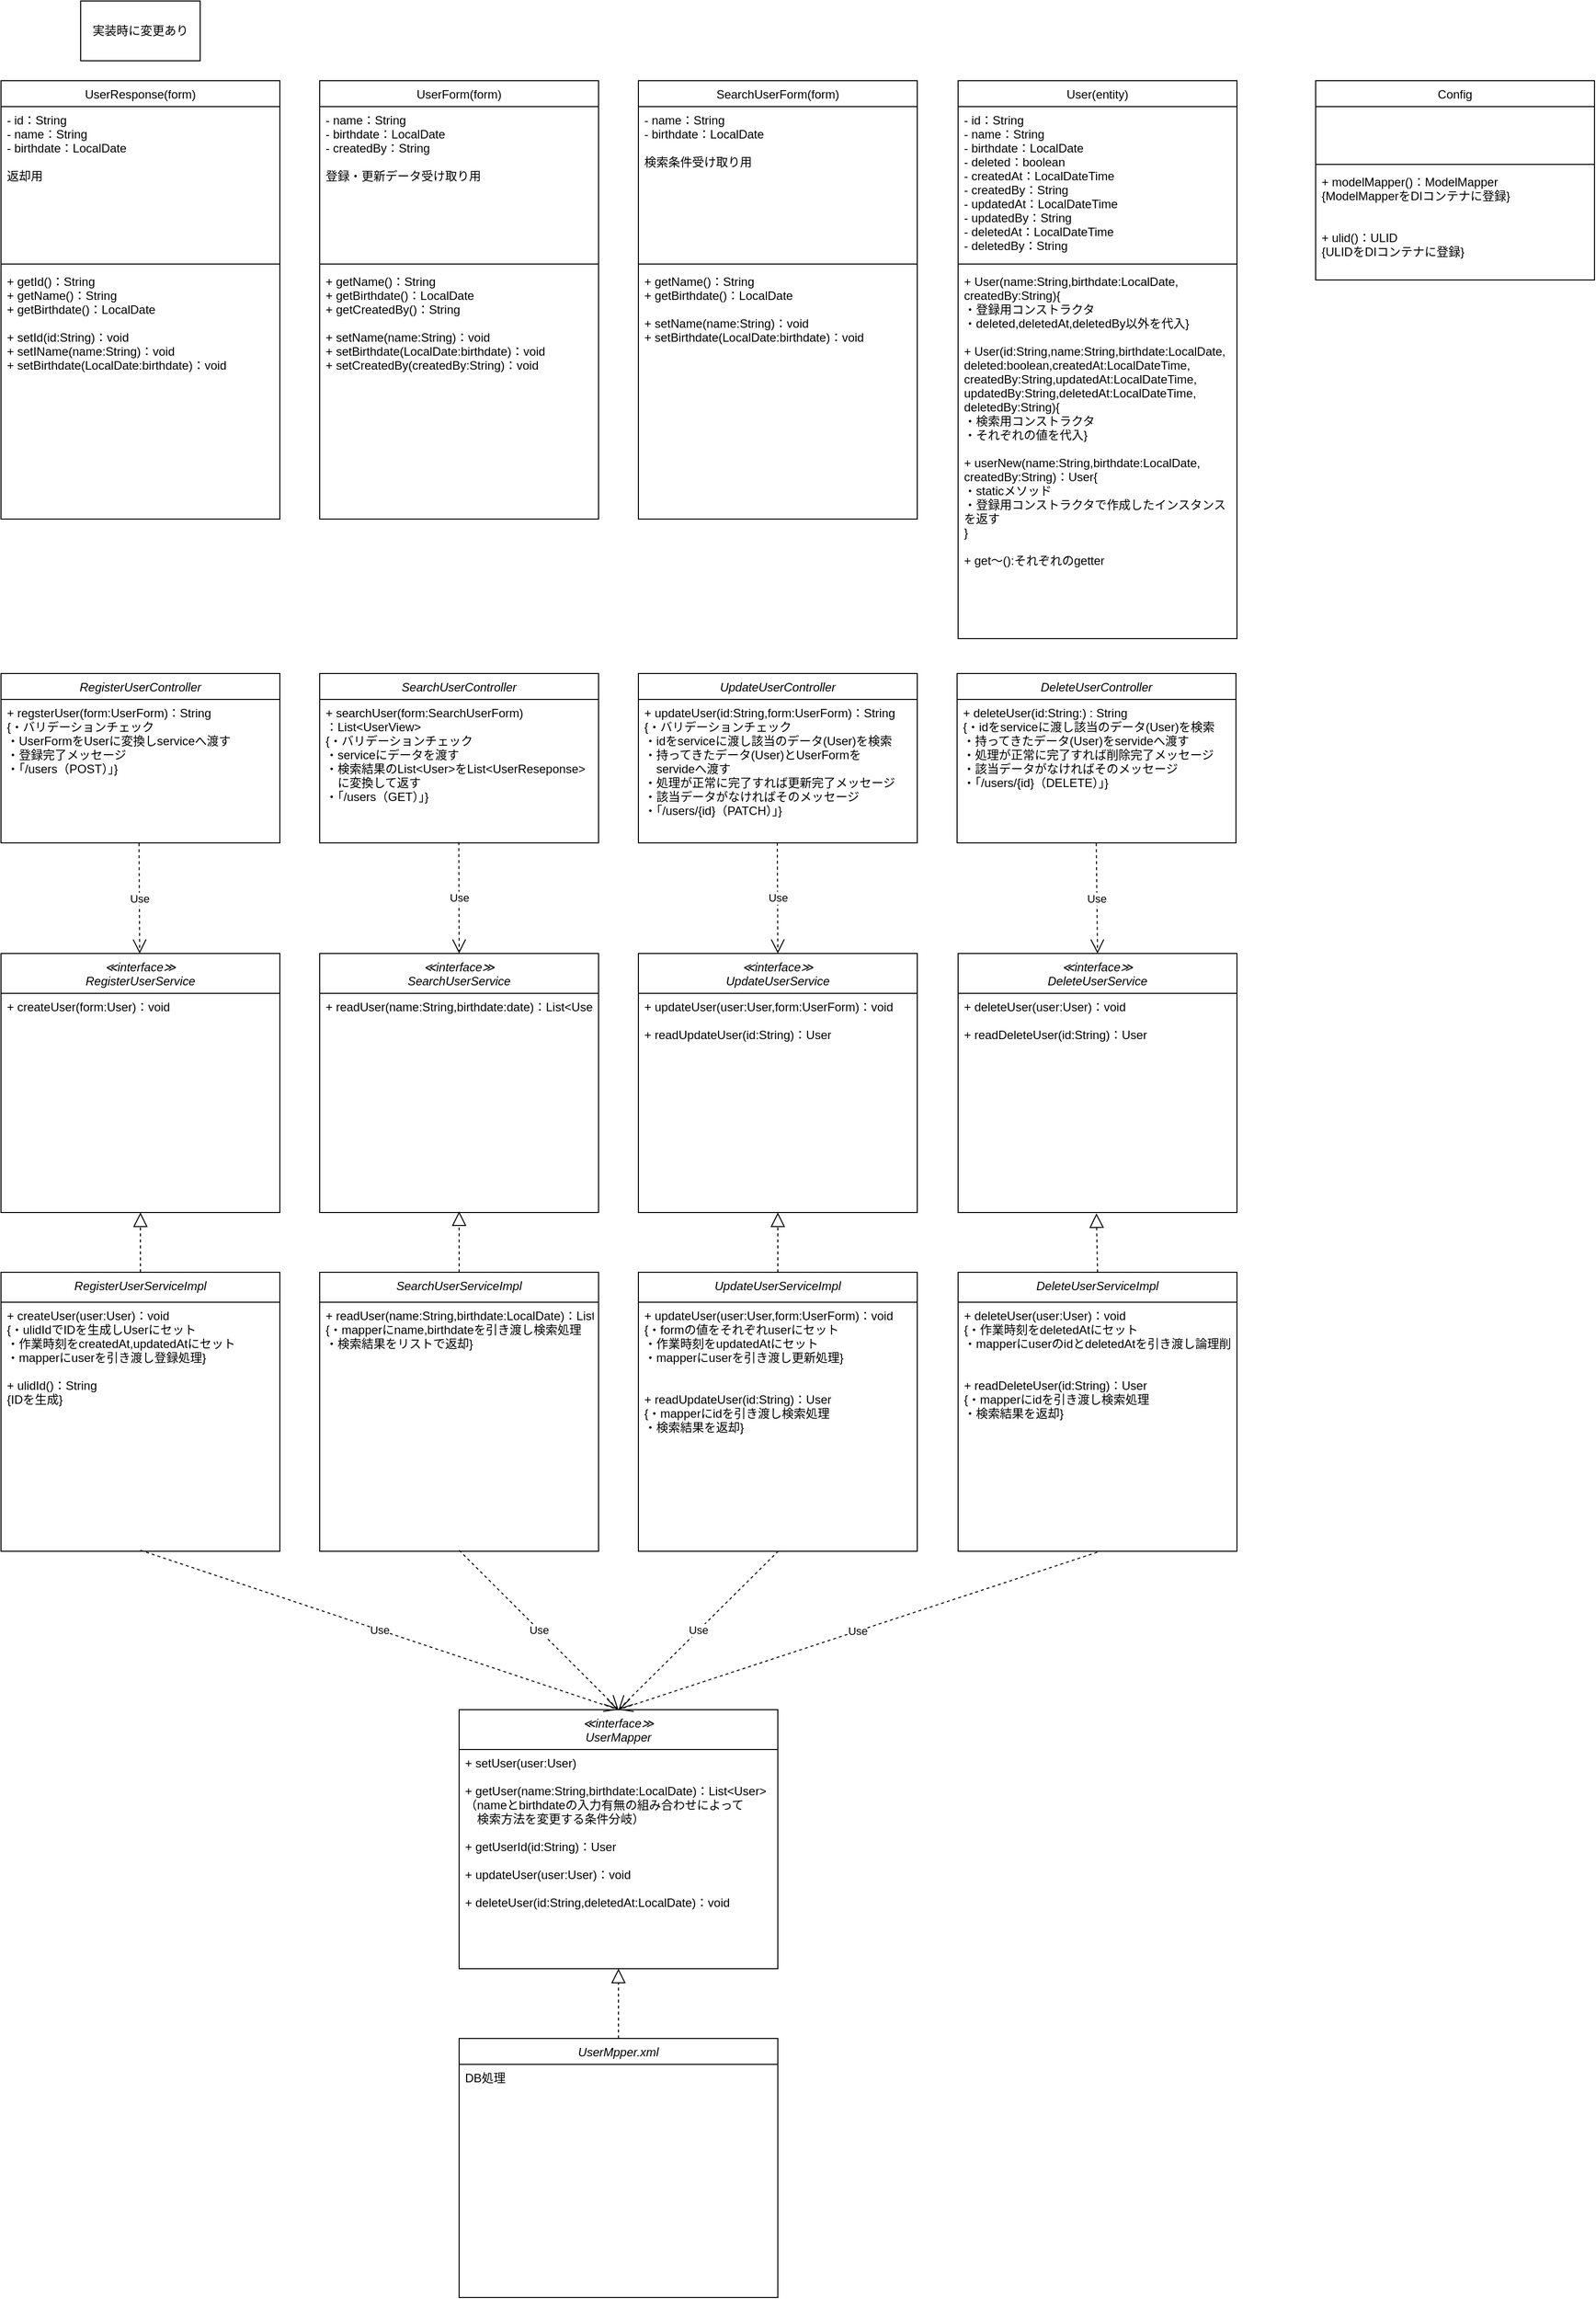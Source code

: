 <mxfile version="18.1.3" type="github">
  <diagram id="C5RBs43oDa-KdzZeNtuy" name="Page-1">
    <mxGraphModel dx="1221" dy="644" grid="1" gridSize="10" guides="1" tooltips="1" connect="1" arrows="1" fold="1" page="1" pageScale="1" pageWidth="827" pageHeight="1169" math="0" shadow="0">
      <root>
        <mxCell id="WIyWlLk6GJQsqaUBKTNV-0" />
        <mxCell id="WIyWlLk6GJQsqaUBKTNV-1" parent="WIyWlLk6GJQsqaUBKTNV-0" />
        <mxCell id="2Q6zyHyjx5GXIw4nZjvg-0" value="UserForm(form)" style="swimlane;fontStyle=0;align=center;verticalAlign=top;childLayout=stackLayout;horizontal=1;startSize=26;horizontalStack=0;resizeParent=1;resizeLast=0;collapsible=1;marginBottom=0;rounded=0;shadow=0;strokeWidth=1;" parent="WIyWlLk6GJQsqaUBKTNV-1" vertex="1">
          <mxGeometry x="320" y="80" width="280" height="440" as="geometry">
            <mxRectangle x="550" y="140" width="160" height="26" as="alternateBounds" />
          </mxGeometry>
        </mxCell>
        <mxCell id="2Q6zyHyjx5GXIw4nZjvg-1" value="- name：String&#xa;- birthdate：LocalDate&#xa;- createdBy：String&#xa;&#xa;登録・更新データ受け取り用" style="text;align=left;verticalAlign=top;spacingLeft=4;spacingRight=4;overflow=hidden;rotatable=0;points=[[0,0.5],[1,0.5]];portConstraint=eastwest;" parent="2Q6zyHyjx5GXIw4nZjvg-0" vertex="1">
          <mxGeometry y="26" width="280" height="154" as="geometry" />
        </mxCell>
        <mxCell id="2Q6zyHyjx5GXIw4nZjvg-2" value="" style="line;html=1;strokeWidth=1;align=left;verticalAlign=middle;spacingTop=-1;spacingLeft=3;spacingRight=3;rotatable=0;labelPosition=right;points=[];portConstraint=eastwest;" parent="2Q6zyHyjx5GXIw4nZjvg-0" vertex="1">
          <mxGeometry y="180" width="280" height="8" as="geometry" />
        </mxCell>
        <mxCell id="2Q6zyHyjx5GXIw4nZjvg-3" value="+ getName()：String&#xa;+ getBirthdate()：LocalDate&#xa;+ getCreatedBy()：String&#xa;&#xa;+ setName(name:String)：void&#xa;+ setBirthdate(LocalDate:birthdate)：void&#xa;+ setCreatedBy(createdBy:String)：void" style="text;align=left;verticalAlign=top;spacingLeft=4;spacingRight=4;overflow=hidden;rotatable=0;points=[[0,0.5],[1,0.5]];portConstraint=eastwest;" parent="2Q6zyHyjx5GXIw4nZjvg-0" vertex="1">
          <mxGeometry y="188" width="280" height="252" as="geometry" />
        </mxCell>
        <mxCell id="2Q6zyHyjx5GXIw4nZjvg-4" value="RegisterUserController" style="swimlane;fontStyle=2;align=center;verticalAlign=top;childLayout=stackLayout;horizontal=1;startSize=26;horizontalStack=0;resizeParent=1;resizeLast=0;collapsible=1;marginBottom=0;rounded=0;shadow=0;strokeWidth=1;" parent="WIyWlLk6GJQsqaUBKTNV-1" vertex="1">
          <mxGeometry y="675" width="280" height="170" as="geometry">
            <mxRectangle x="230" y="140" width="160" height="26" as="alternateBounds" />
          </mxGeometry>
        </mxCell>
        <mxCell id="2Q6zyHyjx5GXIw4nZjvg-5" value="+ regsterUser(form:UserForm)：String&#xa;{・バリデーションチェック&#xa;・UserFormをUserに変換しserviceへ渡す&#xa;・登録完了メッセージ&#xa;・「/users（POST）」}" style="text;align=left;verticalAlign=top;spacingLeft=4;spacingRight=4;overflow=hidden;rotatable=0;points=[[0,0.5],[1,0.5]];portConstraint=eastwest;" parent="2Q6zyHyjx5GXIw4nZjvg-4" vertex="1">
          <mxGeometry y="26" width="280" height="144" as="geometry" />
        </mxCell>
        <mxCell id="2Q6zyHyjx5GXIw4nZjvg-6" value="実装時に変更あり" style="whiteSpace=wrap;html=1;" parent="WIyWlLk6GJQsqaUBKTNV-1" vertex="1">
          <mxGeometry x="80" width="120" height="60" as="geometry" />
        </mxCell>
        <mxCell id="2Q6zyHyjx5GXIw4nZjvg-7" value="User(entity)" style="swimlane;fontStyle=0;align=center;verticalAlign=top;childLayout=stackLayout;horizontal=1;startSize=26;horizontalStack=0;resizeParent=1;resizeLast=0;collapsible=1;marginBottom=0;rounded=0;shadow=0;strokeWidth=1;" parent="WIyWlLk6GJQsqaUBKTNV-1" vertex="1">
          <mxGeometry x="961" y="80" width="280" height="560" as="geometry">
            <mxRectangle x="550" y="140" width="160" height="26" as="alternateBounds" />
          </mxGeometry>
        </mxCell>
        <mxCell id="2Q6zyHyjx5GXIw4nZjvg-8" value="- id：String&#xa;- name：String&#xa;- birthdate：LocalDate&#xa;- deleted：boolean&#xa;- createdAt：LocalDateTime&#xa;- createdBy：String&#xa;- updatedAt：LocalDateTime&#xa;- updatedBy：String&#xa;- deletedAt：LocalDateTime&#xa;- deletedBy：String" style="text;align=left;verticalAlign=top;spacingLeft=4;spacingRight=4;overflow=hidden;rotatable=0;points=[[0,0.5],[1,0.5]];portConstraint=eastwest;" parent="2Q6zyHyjx5GXIw4nZjvg-7" vertex="1">
          <mxGeometry y="26" width="280" height="154" as="geometry" />
        </mxCell>
        <mxCell id="2Q6zyHyjx5GXIw4nZjvg-9" value="" style="line;html=1;strokeWidth=1;align=left;verticalAlign=middle;spacingTop=-1;spacingLeft=3;spacingRight=3;rotatable=0;labelPosition=right;points=[];portConstraint=eastwest;" parent="2Q6zyHyjx5GXIw4nZjvg-7" vertex="1">
          <mxGeometry y="180" width="280" height="8" as="geometry" />
        </mxCell>
        <mxCell id="2Q6zyHyjx5GXIw4nZjvg-10" value="+ User(name:String,birthdate:LocalDate,&#xa;createdBy:String){&#xa;・登録用コンストラクタ&#xa;・deleted,deletedAt,deletedBy以外を代入}&#xa;&#xa;+ User(id:String,name:String,birthdate:LocalDate,&#xa;deleted:boolean,createdAt:LocalDateTime,&#xa;createdBy:String,updatedAt:LocalDateTime,&#xa;updatedBy:String,deletedAt:LocalDateTime,&#xa;deletedBy:String){&#xa;・検索用コンストラクタ&#xa;・それぞれの値を代入}&#xa;&#xa;+ userNew(name:String,birthdate:LocalDate,&#xa;createdBy:String)：User{&#xa;・staticメソッド&#xa;・登録用コンストラクタで作成したインスタンス&#xa;を返す&#xa;}&#xa;&#xa;+ get～():それぞれのgetter" style="text;align=left;verticalAlign=top;spacingLeft=4;spacingRight=4;overflow=hidden;rotatable=0;points=[[0,0.5],[1,0.5]];portConstraint=eastwest;fontStyle=0" parent="2Q6zyHyjx5GXIw4nZjvg-7" vertex="1">
          <mxGeometry y="188" width="280" height="362" as="geometry" />
        </mxCell>
        <mxCell id="2Q6zyHyjx5GXIw4nZjvg-11" value="UpdateUserController" style="swimlane;fontStyle=2;align=center;verticalAlign=top;childLayout=stackLayout;horizontal=1;startSize=26;horizontalStack=0;resizeParent=1;resizeLast=0;collapsible=1;marginBottom=0;rounded=0;shadow=0;strokeWidth=1;" parent="WIyWlLk6GJQsqaUBKTNV-1" vertex="1">
          <mxGeometry x="640" y="675" width="280" height="170" as="geometry">
            <mxRectangle x="230" y="140" width="160" height="26" as="alternateBounds" />
          </mxGeometry>
        </mxCell>
        <mxCell id="2Q6zyHyjx5GXIw4nZjvg-12" value="+ updateUser(id:String,form:UserForm)：String&#xa;{・バリデーションチェック&#xa;・idをserviceに渡し該当のデータ(User)を検索&#xa;・持ってきたデータ(User)とUserFormを&#xa;　servideへ渡す&#xa;・処理が正常に完了すれば更新完了メッセージ&#xa;・該当データがなければそのメッセージ&#xa;・「/users/{id}（PATCH）」}&#xa;" style="text;align=left;verticalAlign=top;spacingLeft=4;spacingRight=4;overflow=hidden;rotatable=0;points=[[0,0.5],[1,0.5]];portConstraint=eastwest;" parent="2Q6zyHyjx5GXIw4nZjvg-11" vertex="1">
          <mxGeometry y="26" width="280" height="144" as="geometry" />
        </mxCell>
        <mxCell id="2Q6zyHyjx5GXIw4nZjvg-13" value="≪interface≫&#xa;RegisterUserService" style="swimlane;fontStyle=2;align=center;verticalAlign=top;childLayout=stackLayout;horizontal=1;startSize=40;horizontalStack=0;resizeParent=1;resizeLast=0;collapsible=1;marginBottom=0;rounded=0;shadow=0;strokeWidth=1;" parent="WIyWlLk6GJQsqaUBKTNV-1" vertex="1">
          <mxGeometry y="956" width="280" height="260" as="geometry">
            <mxRectangle x="230" y="140" width="160" height="26" as="alternateBounds" />
          </mxGeometry>
        </mxCell>
        <mxCell id="2Q6zyHyjx5GXIw4nZjvg-14" value="+ createUser(form:User)：void&#xa;&#xa;" style="text;align=left;verticalAlign=top;spacingLeft=4;spacingRight=4;overflow=hidden;rotatable=0;points=[[0,0.5],[1,0.5]];portConstraint=eastwest;" parent="2Q6zyHyjx5GXIw4nZjvg-13" vertex="1">
          <mxGeometry y="40" width="280" height="220" as="geometry" />
        </mxCell>
        <mxCell id="2Q6zyHyjx5GXIw4nZjvg-15" value="Use" style="endArrow=open;endSize=12;dashed=1;html=1;rounded=0;exitX=0.495;exitY=1.003;exitDx=0;exitDy=0;exitPerimeter=0;" parent="WIyWlLk6GJQsqaUBKTNV-1" source="2Q6zyHyjx5GXIw4nZjvg-5" target="2Q6zyHyjx5GXIw4nZjvg-13" edge="1">
          <mxGeometry width="160" relative="1" as="geometry">
            <mxPoint x="260" y="817" as="sourcePoint" />
            <mxPoint x="144" y="965" as="targetPoint" />
          </mxGeometry>
        </mxCell>
        <mxCell id="2Q6zyHyjx5GXIw4nZjvg-16" value="Use" style="endArrow=open;endSize=12;dashed=1;html=1;rounded=0;exitX=0.498;exitY=0.999;exitDx=0;exitDy=0;exitPerimeter=0;entryX=0.5;entryY=0;entryDx=0;entryDy=0;" parent="WIyWlLk6GJQsqaUBKTNV-1" source="2Q6zyHyjx5GXIw4nZjvg-12" target="KJj9Us8JGRB6TX172S0L-4" edge="1">
          <mxGeometry width="160" relative="1" as="geometry">
            <mxPoint x="499" y="819" as="sourcePoint" />
            <mxPoint x="779" y="995" as="targetPoint" />
          </mxGeometry>
        </mxCell>
        <mxCell id="2Q6zyHyjx5GXIw4nZjvg-17" value="RegisterUserServiceImpl" style="swimlane;fontStyle=2;align=center;verticalAlign=top;childLayout=stackLayout;horizontal=1;startSize=30;horizontalStack=0;resizeParent=1;resizeLast=0;collapsible=1;marginBottom=0;rounded=0;shadow=0;strokeWidth=1;" parent="WIyWlLk6GJQsqaUBKTNV-1" vertex="1">
          <mxGeometry y="1276" width="280" height="280" as="geometry">
            <mxRectangle x="230" y="140" width="160" height="26" as="alternateBounds" />
          </mxGeometry>
        </mxCell>
        <mxCell id="2Q6zyHyjx5GXIw4nZjvg-18" value="+ createUser(user:User)：void&#xa;{・ulidIdでIDを生成しUserにセット&#xa;・作業時刻をcreatedAt,updatedAtにセット&#xa;・mapperにuserを引き渡し登録処理}&#xa;&#xa;+ ulidId()：String&#xa;{IDを生成}&#xa;" style="text;align=left;verticalAlign=top;spacingLeft=4;spacingRight=4;overflow=hidden;rotatable=0;points=[[0,0.5],[1,0.5]];portConstraint=eastwest;" parent="2Q6zyHyjx5GXIw4nZjvg-17" vertex="1">
          <mxGeometry y="30" width="280" height="250" as="geometry" />
        </mxCell>
        <mxCell id="2Q6zyHyjx5GXIw4nZjvg-19" value="" style="endArrow=block;dashed=1;endFill=0;endSize=12;html=1;rounded=0;exitX=0.5;exitY=0;exitDx=0;exitDy=0;entryX=0.5;entryY=1;entryDx=0;entryDy=0;" parent="WIyWlLk6GJQsqaUBKTNV-1" source="2Q6zyHyjx5GXIw4nZjvg-17" target="2Q6zyHyjx5GXIw4nZjvg-13" edge="1">
          <mxGeometry width="160" relative="1" as="geometry">
            <mxPoint x="390" y="1096" as="sourcePoint" />
            <mxPoint x="550" y="1096" as="targetPoint" />
          </mxGeometry>
        </mxCell>
        <mxCell id="2Q6zyHyjx5GXIw4nZjvg-20" value="≪interface≫&#xa;UserMapper" style="swimlane;fontStyle=2;align=center;verticalAlign=top;childLayout=stackLayout;horizontal=1;startSize=40;horizontalStack=0;resizeParent=1;resizeLast=0;collapsible=1;marginBottom=0;rounded=0;shadow=0;strokeWidth=1;" parent="WIyWlLk6GJQsqaUBKTNV-1" vertex="1">
          <mxGeometry x="460" y="1715" width="320" height="260" as="geometry">
            <mxRectangle x="230" y="140" width="160" height="26" as="alternateBounds" />
          </mxGeometry>
        </mxCell>
        <mxCell id="2Q6zyHyjx5GXIw4nZjvg-21" value="+ setUser(user:User)&#xa;&#xa;+ getUser(name:String,birthdate:LocalDate)：List&lt;User&gt;&#xa;（nameとbirthdateの入力有無の組み合わせによって&#xa;　検索方法を変更する条件分岐）&#xa;&#xa;+ getUserId(id:String)：User&#xa;&#xa;+ updateUser(user:User)：void&#xa;&#xa;+ deleteUser(id:String,deletedAt:LocalDate)：void&#xa;" style="text;align=left;verticalAlign=top;spacingLeft=4;spacingRight=4;overflow=hidden;rotatable=0;points=[[0,0.5],[1,0.5]];portConstraint=eastwest;" parent="2Q6zyHyjx5GXIw4nZjvg-20" vertex="1">
          <mxGeometry y="40" width="320" height="220" as="geometry" />
        </mxCell>
        <mxCell id="2Q6zyHyjx5GXIw4nZjvg-22" value="Use" style="endArrow=open;endSize=12;dashed=1;html=1;rounded=0;entryX=0.5;entryY=0;entryDx=0;entryDy=0;exitX=0.5;exitY=0.996;exitDx=0;exitDy=0;exitPerimeter=0;" parent="WIyWlLk6GJQsqaUBKTNV-1" source="2Q6zyHyjx5GXIw4nZjvg-18" target="2Q6zyHyjx5GXIw4nZjvg-20" edge="1">
          <mxGeometry width="160" relative="1" as="geometry">
            <mxPoint x="380" y="2275" as="sourcePoint" />
            <mxPoint x="730" y="1585" as="targetPoint" />
            <Array as="points" />
          </mxGeometry>
        </mxCell>
        <mxCell id="2Q6zyHyjx5GXIw4nZjvg-23" value="UserMpper.xml" style="swimlane;fontStyle=2;align=center;verticalAlign=top;childLayout=stackLayout;horizontal=1;startSize=26;horizontalStack=0;resizeParent=1;resizeLast=0;collapsible=1;marginBottom=0;rounded=0;shadow=0;strokeWidth=1;" parent="WIyWlLk6GJQsqaUBKTNV-1" vertex="1">
          <mxGeometry x="460" y="2045" width="320" height="260" as="geometry">
            <mxRectangle x="230" y="140" width="160" height="26" as="alternateBounds" />
          </mxGeometry>
        </mxCell>
        <mxCell id="2Q6zyHyjx5GXIw4nZjvg-24" value="DB処理" style="text;align=left;verticalAlign=top;spacingLeft=4;spacingRight=4;overflow=hidden;rotatable=0;points=[[0,0.5],[1,0.5]];portConstraint=eastwest;" parent="2Q6zyHyjx5GXIw4nZjvg-23" vertex="1">
          <mxGeometry y="26" width="320" height="134" as="geometry" />
        </mxCell>
        <mxCell id="2Q6zyHyjx5GXIw4nZjvg-25" value="" style="endArrow=block;dashed=1;endFill=0;endSize=12;html=1;rounded=0;entryX=0.5;entryY=1;entryDx=0;entryDy=0;exitX=0.5;exitY=0;exitDx=0;exitDy=0;" parent="WIyWlLk6GJQsqaUBKTNV-1" source="2Q6zyHyjx5GXIw4nZjvg-23" target="2Q6zyHyjx5GXIw4nZjvg-20" edge="1">
          <mxGeometry width="160" relative="1" as="geometry">
            <mxPoint x="-590" y="2095" as="sourcePoint" />
            <mxPoint x="-430" y="2095" as="targetPoint" />
          </mxGeometry>
        </mxCell>
        <mxCell id="2Q6zyHyjx5GXIw4nZjvg-26" value="SearchUserController" style="swimlane;fontStyle=2;align=center;verticalAlign=top;childLayout=stackLayout;horizontal=1;startSize=26;horizontalStack=0;resizeParent=1;resizeLast=0;collapsible=1;marginBottom=0;rounded=0;shadow=0;strokeWidth=1;" parent="WIyWlLk6GJQsqaUBKTNV-1" vertex="1">
          <mxGeometry x="320" y="675" width="280" height="170" as="geometry">
            <mxRectangle x="230" y="140" width="160" height="26" as="alternateBounds" />
          </mxGeometry>
        </mxCell>
        <mxCell id="2Q6zyHyjx5GXIw4nZjvg-27" value="+ searchUser(form:SearchUserForm)&#xa;：List&lt;UserView&gt;&#xa;{・バリデーションチェック&#xa;・serviceにデータを渡す&#xa;・検索結果のList&lt;User&gt;をList&lt;UserReseponse&gt;&#xa;　に変換して返す&#xa;・「/users（GET）」}&#xa;&#xa;" style="text;align=left;verticalAlign=top;spacingLeft=4;spacingRight=4;overflow=hidden;rotatable=0;points=[[0,0.5],[1,0.5]];portConstraint=eastwest;" parent="2Q6zyHyjx5GXIw4nZjvg-26" vertex="1">
          <mxGeometry y="26" width="280" height="144" as="geometry" />
        </mxCell>
        <mxCell id="2Q6zyHyjx5GXIw4nZjvg-28" value="Use" style="endArrow=open;endSize=12;dashed=1;html=1;rounded=0;exitX=0.499;exitY=0.995;exitDx=0;exitDy=0;exitPerimeter=0;entryX=0.5;entryY=0;entryDx=0;entryDy=0;" parent="WIyWlLk6GJQsqaUBKTNV-1" source="2Q6zyHyjx5GXIw4nZjvg-27" target="KJj9Us8JGRB6TX172S0L-0" edge="1">
          <mxGeometry width="160" relative="1" as="geometry">
            <mxPoint x="360" y="855" as="sourcePoint" />
            <mxPoint x="463" y="955" as="targetPoint" />
          </mxGeometry>
        </mxCell>
        <mxCell id="2Q6zyHyjx5GXIw4nZjvg-29" value="UserResponse(form)" style="swimlane;fontStyle=0;align=center;verticalAlign=top;childLayout=stackLayout;horizontal=1;startSize=26;horizontalStack=0;resizeParent=1;resizeLast=0;collapsible=1;marginBottom=0;rounded=0;shadow=0;strokeWidth=1;" parent="WIyWlLk6GJQsqaUBKTNV-1" vertex="1">
          <mxGeometry y="80" width="280" height="440" as="geometry">
            <mxRectangle x="550" y="140" width="160" height="26" as="alternateBounds" />
          </mxGeometry>
        </mxCell>
        <mxCell id="2Q6zyHyjx5GXIw4nZjvg-30" value="- id：String&#xa;- name：String&#xa;- birthdate：LocalDate&#xa;&#xa;返却用" style="text;align=left;verticalAlign=top;spacingLeft=4;spacingRight=4;overflow=hidden;rotatable=0;points=[[0,0.5],[1,0.5]];portConstraint=eastwest;" parent="2Q6zyHyjx5GXIw4nZjvg-29" vertex="1">
          <mxGeometry y="26" width="280" height="154" as="geometry" />
        </mxCell>
        <mxCell id="2Q6zyHyjx5GXIw4nZjvg-31" value="" style="line;html=1;strokeWidth=1;align=left;verticalAlign=middle;spacingTop=-1;spacingLeft=3;spacingRight=3;rotatable=0;labelPosition=right;points=[];portConstraint=eastwest;" parent="2Q6zyHyjx5GXIw4nZjvg-29" vertex="1">
          <mxGeometry y="180" width="280" height="8" as="geometry" />
        </mxCell>
        <mxCell id="2Q6zyHyjx5GXIw4nZjvg-32" value="+ getId()：String&#xa;+ getName()：String&#xa;+ getBirthdate()：LocalDate&#xa;&#xa;+ setId(id:String)：void&#xa;+ setIName(name:String)：void&#xa;+ setBirthdate(LocalDate:birthdate)：void" style="text;align=left;verticalAlign=top;spacingLeft=4;spacingRight=4;overflow=hidden;rotatable=0;points=[[0,0.5],[1,0.5]];portConstraint=eastwest;" parent="2Q6zyHyjx5GXIw4nZjvg-29" vertex="1">
          <mxGeometry y="188" width="280" height="252" as="geometry" />
        </mxCell>
        <mxCell id="2Q6zyHyjx5GXIw4nZjvg-33" value="SearchUserForm(form)" style="swimlane;fontStyle=0;align=center;verticalAlign=top;childLayout=stackLayout;horizontal=1;startSize=26;horizontalStack=0;resizeParent=1;resizeLast=0;collapsible=1;marginBottom=0;rounded=0;shadow=0;strokeWidth=1;" parent="WIyWlLk6GJQsqaUBKTNV-1" vertex="1">
          <mxGeometry x="640" y="80" width="280" height="440" as="geometry">
            <mxRectangle x="550" y="140" width="160" height="26" as="alternateBounds" />
          </mxGeometry>
        </mxCell>
        <mxCell id="2Q6zyHyjx5GXIw4nZjvg-34" value="- name：String&#xa;- birthdate：LocalDate&#xa;&#xa;検索条件受け取り用" style="text;align=left;verticalAlign=top;spacingLeft=4;spacingRight=4;overflow=hidden;rotatable=0;points=[[0,0.5],[1,0.5]];portConstraint=eastwest;" parent="2Q6zyHyjx5GXIw4nZjvg-33" vertex="1">
          <mxGeometry y="26" width="280" height="154" as="geometry" />
        </mxCell>
        <mxCell id="2Q6zyHyjx5GXIw4nZjvg-35" value="" style="line;html=1;strokeWidth=1;align=left;verticalAlign=middle;spacingTop=-1;spacingLeft=3;spacingRight=3;rotatable=0;labelPosition=right;points=[];portConstraint=eastwest;" parent="2Q6zyHyjx5GXIw4nZjvg-33" vertex="1">
          <mxGeometry y="180" width="280" height="8" as="geometry" />
        </mxCell>
        <mxCell id="2Q6zyHyjx5GXIw4nZjvg-36" value="+ getName()：String&#xa;+ getBirthdate()：LocalDate&#xa;&#xa;+ setName(name:String)：void&#xa;+ setBirthdate(LocalDate:birthdate)：void" style="text;align=left;verticalAlign=top;spacingLeft=4;spacingRight=4;overflow=hidden;rotatable=0;points=[[0,0.5],[1,0.5]];portConstraint=eastwest;" parent="2Q6zyHyjx5GXIw4nZjvg-33" vertex="1">
          <mxGeometry y="188" width="280" height="252" as="geometry" />
        </mxCell>
        <mxCell id="2Q6zyHyjx5GXIw4nZjvg-37" value="DeleteUserController" style="swimlane;fontStyle=2;align=center;verticalAlign=top;childLayout=stackLayout;horizontal=1;startSize=26;horizontalStack=0;resizeParent=1;resizeLast=0;collapsible=1;marginBottom=0;rounded=0;shadow=0;strokeWidth=1;" parent="WIyWlLk6GJQsqaUBKTNV-1" vertex="1">
          <mxGeometry x="960" y="675" width="280" height="170" as="geometry">
            <mxRectangle x="230" y="140" width="160" height="26" as="alternateBounds" />
          </mxGeometry>
        </mxCell>
        <mxCell id="2Q6zyHyjx5GXIw4nZjvg-38" value="+ deleteUser(id:String:) : String&#xa;{・idをserviceに渡し該当のデータ(User)を検索&#xa;・持ってきたデータ(User)をservideへ渡す&#xa;・処理が正常に完了すれば削除完了メッセージ&#xa;・該当データがなければそのメッセージ&#xa;・「/users/{id}（DELETE）」}&#xa;" style="text;align=left;verticalAlign=top;spacingLeft=4;spacingRight=4;overflow=hidden;rotatable=0;points=[[0,0.5],[1,0.5]];portConstraint=eastwest;" parent="2Q6zyHyjx5GXIw4nZjvg-37" vertex="1">
          <mxGeometry y="26" width="280" height="144" as="geometry" />
        </mxCell>
        <mxCell id="2Q6zyHyjx5GXIw4nZjvg-39" value="Use" style="endArrow=open;endSize=12;dashed=1;html=1;rounded=0;exitX=0.499;exitY=1.003;exitDx=0;exitDy=0;exitPerimeter=0;entryX=0.5;entryY=0;entryDx=0;entryDy=0;" parent="WIyWlLk6GJQsqaUBKTNV-1" source="2Q6zyHyjx5GXIw4nZjvg-38" target="KJj9Us8JGRB6TX172S0L-8" edge="1">
          <mxGeometry width="160" relative="1" as="geometry">
            <mxPoint x="1060" y="895" as="sourcePoint" />
            <mxPoint x="1100" y="1035" as="targetPoint" />
          </mxGeometry>
        </mxCell>
        <mxCell id="2Q6zyHyjx5GXIw4nZjvg-40" value="Config" style="swimlane;fontStyle=0;align=center;verticalAlign=top;childLayout=stackLayout;horizontal=1;startSize=26;horizontalStack=0;resizeParent=1;resizeLast=0;collapsible=1;marginBottom=0;rounded=0;shadow=0;strokeWidth=1;" parent="WIyWlLk6GJQsqaUBKTNV-1" vertex="1">
          <mxGeometry x="1320" y="80" width="280" height="200" as="geometry">
            <mxRectangle x="550" y="140" width="160" height="26" as="alternateBounds" />
          </mxGeometry>
        </mxCell>
        <mxCell id="2Q6zyHyjx5GXIw4nZjvg-41" value="&#xa;&#xa;&#xa;" style="text;align=left;verticalAlign=top;spacingLeft=4;spacingRight=4;overflow=hidden;rotatable=0;points=[[0,0.5],[1,0.5]];portConstraint=eastwest;" parent="2Q6zyHyjx5GXIw4nZjvg-40" vertex="1">
          <mxGeometry y="26" width="280" height="54" as="geometry" />
        </mxCell>
        <mxCell id="2Q6zyHyjx5GXIw4nZjvg-42" value="" style="line;html=1;strokeWidth=1;align=left;verticalAlign=middle;spacingTop=-1;spacingLeft=3;spacingRight=3;rotatable=0;labelPosition=right;points=[];portConstraint=eastwest;" parent="2Q6zyHyjx5GXIw4nZjvg-40" vertex="1">
          <mxGeometry y="80" width="280" height="8" as="geometry" />
        </mxCell>
        <mxCell id="2Q6zyHyjx5GXIw4nZjvg-43" value="+ modelMapper()：ModelMapper&#xa;{ModelMapperをDIコンテナに登録}&#xa;&#xa;&#xa;+ ulid()：ULID&#xa;{ULIDをDIコンテナに登録}" style="text;align=left;verticalAlign=top;spacingLeft=4;spacingRight=4;overflow=hidden;rotatable=0;points=[[0,0.5],[1,0.5]];portConstraint=eastwest;" parent="2Q6zyHyjx5GXIw4nZjvg-40" vertex="1">
          <mxGeometry y="88" width="280" height="102" as="geometry" />
        </mxCell>
        <mxCell id="KJj9Us8JGRB6TX172S0L-0" value="≪interface≫&#xa;SearchUserService" style="swimlane;fontStyle=2;align=center;verticalAlign=top;childLayout=stackLayout;horizontal=1;startSize=40;horizontalStack=0;resizeParent=1;resizeLast=0;collapsible=1;marginBottom=0;rounded=0;shadow=0;strokeWidth=1;" parent="WIyWlLk6GJQsqaUBKTNV-1" vertex="1">
          <mxGeometry x="320" y="956" width="280" height="260" as="geometry">
            <mxRectangle x="230" y="140" width="160" height="26" as="alternateBounds" />
          </mxGeometry>
        </mxCell>
        <mxCell id="KJj9Us8JGRB6TX172S0L-1" value="+ readUser(name:String,birthdate:date)：List&lt;User&gt;&#xa;" style="text;align=left;verticalAlign=top;spacingLeft=4;spacingRight=4;overflow=hidden;rotatable=0;points=[[0,0.5],[1,0.5]];portConstraint=eastwest;" parent="KJj9Us8JGRB6TX172S0L-0" vertex="1">
          <mxGeometry y="40" width="280" height="220" as="geometry" />
        </mxCell>
        <mxCell id="KJj9Us8JGRB6TX172S0L-2" value="SearchUserServiceImpl" style="swimlane;fontStyle=2;align=center;verticalAlign=top;childLayout=stackLayout;horizontal=1;startSize=30;horizontalStack=0;resizeParent=1;resizeLast=0;collapsible=1;marginBottom=0;rounded=0;shadow=0;strokeWidth=1;" parent="WIyWlLk6GJQsqaUBKTNV-1" vertex="1">
          <mxGeometry x="320" y="1276" width="280" height="280" as="geometry">
            <mxRectangle x="230" y="140" width="160" height="26" as="alternateBounds" />
          </mxGeometry>
        </mxCell>
        <mxCell id="KJj9Us8JGRB6TX172S0L-3" value="+ readUser(name:String,birthdate:LocalDate)：List&lt;User&gt;&#xa;{・mapperにname,birthdateを引き渡し検索処理&#xa;・検索結果をリストで返却}&#xa;&#xa;&#xa;&#xa;" style="text;align=left;verticalAlign=top;spacingLeft=4;spacingRight=4;overflow=hidden;rotatable=0;points=[[0,0.5],[1,0.5]];portConstraint=eastwest;" parent="KJj9Us8JGRB6TX172S0L-2" vertex="1">
          <mxGeometry y="30" width="280" height="250" as="geometry" />
        </mxCell>
        <mxCell id="KJj9Us8JGRB6TX172S0L-4" value="≪interface≫&#xa;UpdateUserService" style="swimlane;fontStyle=2;align=center;verticalAlign=top;childLayout=stackLayout;horizontal=1;startSize=40;horizontalStack=0;resizeParent=1;resizeLast=0;collapsible=1;marginBottom=0;rounded=0;shadow=0;strokeWidth=1;" parent="WIyWlLk6GJQsqaUBKTNV-1" vertex="1">
          <mxGeometry x="640" y="956" width="280" height="260" as="geometry">
            <mxRectangle x="230" y="140" width="160" height="26" as="alternateBounds" />
          </mxGeometry>
        </mxCell>
        <mxCell id="KJj9Us8JGRB6TX172S0L-5" value="+ updateUser(user:User,form:UserForm)：void&#xa;&#xa;+ readUpdateUser(id:String)：User&#xa;" style="text;align=left;verticalAlign=top;spacingLeft=4;spacingRight=4;overflow=hidden;rotatable=0;points=[[0,0.5],[1,0.5]];portConstraint=eastwest;" parent="KJj9Us8JGRB6TX172S0L-4" vertex="1">
          <mxGeometry y="40" width="280" height="220" as="geometry" />
        </mxCell>
        <mxCell id="KJj9Us8JGRB6TX172S0L-6" value="UpdateUserServiceImpl" style="swimlane;fontStyle=2;align=center;verticalAlign=top;childLayout=stackLayout;horizontal=1;startSize=30;horizontalStack=0;resizeParent=1;resizeLast=0;collapsible=1;marginBottom=0;rounded=0;shadow=0;strokeWidth=1;" parent="WIyWlLk6GJQsqaUBKTNV-1" vertex="1">
          <mxGeometry x="640" y="1276" width="280" height="280" as="geometry">
            <mxRectangle x="230" y="140" width="160" height="26" as="alternateBounds" />
          </mxGeometry>
        </mxCell>
        <mxCell id="KJj9Us8JGRB6TX172S0L-7" value="+ updateUser(user:User,form:UserForm)：void&#xa;{・formの値をそれぞれuserにセット&#xa;・作業時刻をupdatedAtにセット&#xa;・mapperにuserを引き渡し更新処理}&#xa;&#xa;&#xa;+ readUpdateUser(id:String)：User&#xa;{・mapperにidを引き渡し検索処理&#xa;・検索結果を返却}&#xa;" style="text;align=left;verticalAlign=top;spacingLeft=4;spacingRight=4;overflow=hidden;rotatable=0;points=[[0,0.5],[1,0.5]];portConstraint=eastwest;" parent="KJj9Us8JGRB6TX172S0L-6" vertex="1">
          <mxGeometry y="30" width="280" height="250" as="geometry" />
        </mxCell>
        <mxCell id="KJj9Us8JGRB6TX172S0L-8" value="≪interface≫&#xa;DeleteUserService" style="swimlane;fontStyle=2;align=center;verticalAlign=top;childLayout=stackLayout;horizontal=1;startSize=40;horizontalStack=0;resizeParent=1;resizeLast=0;collapsible=1;marginBottom=0;rounded=0;shadow=0;strokeWidth=1;" parent="WIyWlLk6GJQsqaUBKTNV-1" vertex="1">
          <mxGeometry x="961" y="956" width="280" height="260" as="geometry">
            <mxRectangle x="230" y="140" width="160" height="26" as="alternateBounds" />
          </mxGeometry>
        </mxCell>
        <mxCell id="KJj9Us8JGRB6TX172S0L-9" value="+ deleteUser(user:User)：void&#xa;&#xa;+ readDeleteUser(id:String)：User" style="text;align=left;verticalAlign=top;spacingLeft=4;spacingRight=4;overflow=hidden;rotatable=0;points=[[0,0.5],[1,0.5]];portConstraint=eastwest;" parent="KJj9Us8JGRB6TX172S0L-8" vertex="1">
          <mxGeometry y="40" width="280" height="220" as="geometry" />
        </mxCell>
        <mxCell id="KJj9Us8JGRB6TX172S0L-10" value="DeleteUserServiceImpl" style="swimlane;fontStyle=2;align=center;verticalAlign=top;childLayout=stackLayout;horizontal=1;startSize=30;horizontalStack=0;resizeParent=1;resizeLast=0;collapsible=1;marginBottom=0;rounded=0;shadow=0;strokeWidth=1;" parent="WIyWlLk6GJQsqaUBKTNV-1" vertex="1">
          <mxGeometry x="961" y="1276" width="280" height="280" as="geometry">
            <mxRectangle x="230" y="140" width="160" height="26" as="alternateBounds" />
          </mxGeometry>
        </mxCell>
        <mxCell id="KJj9Us8JGRB6TX172S0L-11" value="+ deleteUser(user:User)：void&#xa;{・作業時刻をdeletedAtにセット&#xa;・mapperにuserのidとdeletedAtを引き渡し論理削除処理}&#xa;&#xa;&#xa;+ readDeleteUser(id:String)：User&#xa;{・mapperにidを引き渡し検索処理&#xa;・検索結果を返却}&#xa;" style="text;align=left;verticalAlign=top;spacingLeft=4;spacingRight=4;overflow=hidden;rotatable=0;points=[[0,0.5],[1,0.5]];portConstraint=eastwest;" parent="KJj9Us8JGRB6TX172S0L-10" vertex="1">
          <mxGeometry y="30" width="280" height="250" as="geometry" />
        </mxCell>
        <mxCell id="KJj9Us8JGRB6TX172S0L-12" value="" style="endArrow=block;dashed=1;endFill=0;endSize=12;html=1;rounded=0;exitX=0.5;exitY=0;exitDx=0;exitDy=0;entryX=0.5;entryY=0.995;entryDx=0;entryDy=0;entryPerimeter=0;" parent="WIyWlLk6GJQsqaUBKTNV-1" source="KJj9Us8JGRB6TX172S0L-2" target="KJj9Us8JGRB6TX172S0L-1" edge="1">
          <mxGeometry width="160" relative="1" as="geometry">
            <mxPoint x="220" y="1265" as="sourcePoint" />
            <mxPoint x="270" y="1235" as="targetPoint" />
          </mxGeometry>
        </mxCell>
        <mxCell id="KJj9Us8JGRB6TX172S0L-13" value="" style="endArrow=block;dashed=1;endFill=0;endSize=12;html=1;rounded=0;exitX=0.5;exitY=0;exitDx=0;exitDy=0;entryX=0.5;entryY=1;entryDx=0;entryDy=0;entryPerimeter=0;" parent="WIyWlLk6GJQsqaUBKTNV-1" source="KJj9Us8JGRB6TX172S0L-6" target="KJj9Us8JGRB6TX172S0L-5" edge="1">
          <mxGeometry width="160" relative="1" as="geometry">
            <mxPoint x="506" y="1277" as="sourcePoint" />
            <mxPoint x="506" y="1215.9" as="targetPoint" />
          </mxGeometry>
        </mxCell>
        <mxCell id="KJj9Us8JGRB6TX172S0L-14" value="" style="endArrow=block;dashed=1;endFill=0;endSize=12;html=1;rounded=0;exitX=0.5;exitY=0;exitDx=0;exitDy=0;entryX=0.496;entryY=1.004;entryDx=0;entryDy=0;entryPerimeter=0;" parent="WIyWlLk6GJQsqaUBKTNV-1" source="KJj9Us8JGRB6TX172S0L-10" target="KJj9Us8JGRB6TX172S0L-9" edge="1">
          <mxGeometry width="160" relative="1" as="geometry">
            <mxPoint x="542" y="1283" as="sourcePoint" />
            <mxPoint x="542" y="1221.9" as="targetPoint" />
          </mxGeometry>
        </mxCell>
        <mxCell id="KJj9Us8JGRB6TX172S0L-28" value="Use" style="endArrow=open;endSize=12;dashed=1;html=1;rounded=0;exitX=0.5;exitY=0.996;exitDx=0;exitDy=0;exitPerimeter=0;entryX=0.5;entryY=0;entryDx=0;entryDy=0;" parent="WIyWlLk6GJQsqaUBKTNV-1" source="KJj9Us8JGRB6TX172S0L-3" target="2Q6zyHyjx5GXIw4nZjvg-20" edge="1">
          <mxGeometry width="160" relative="1" as="geometry">
            <mxPoint x="570" y="1625" as="sourcePoint" />
            <mxPoint x="730" y="1625" as="targetPoint" />
          </mxGeometry>
        </mxCell>
        <mxCell id="KJj9Us8JGRB6TX172S0L-29" value="Use" style="endArrow=open;endSize=12;dashed=1;html=1;rounded=0;exitX=0.502;exitY=0.999;exitDx=0;exitDy=0;exitPerimeter=0;entryX=0.5;entryY=0;entryDx=0;entryDy=0;" parent="WIyWlLk6GJQsqaUBKTNV-1" source="KJj9Us8JGRB6TX172S0L-7" target="2Q6zyHyjx5GXIw4nZjvg-20" edge="1">
          <mxGeometry width="160" relative="1" as="geometry">
            <mxPoint x="740" y="1585" as="sourcePoint" />
            <mxPoint x="900" y="1745" as="targetPoint" />
          </mxGeometry>
        </mxCell>
        <mxCell id="KJj9Us8JGRB6TX172S0L-30" value="Use" style="endArrow=open;endSize=12;dashed=1;html=1;rounded=0;entryX=0.5;entryY=0;entryDx=0;entryDy=0;exitX=0.499;exitY=1.004;exitDx=0;exitDy=0;exitPerimeter=0;" parent="WIyWlLk6GJQsqaUBKTNV-1" source="KJj9Us8JGRB6TX172S0L-11" target="2Q6zyHyjx5GXIw4nZjvg-20" edge="1">
          <mxGeometry width="160" relative="1" as="geometry">
            <mxPoint x="1140" y="1595" as="sourcePoint" />
            <mxPoint x="950" y="1725" as="targetPoint" />
          </mxGeometry>
        </mxCell>
      </root>
    </mxGraphModel>
  </diagram>
</mxfile>
